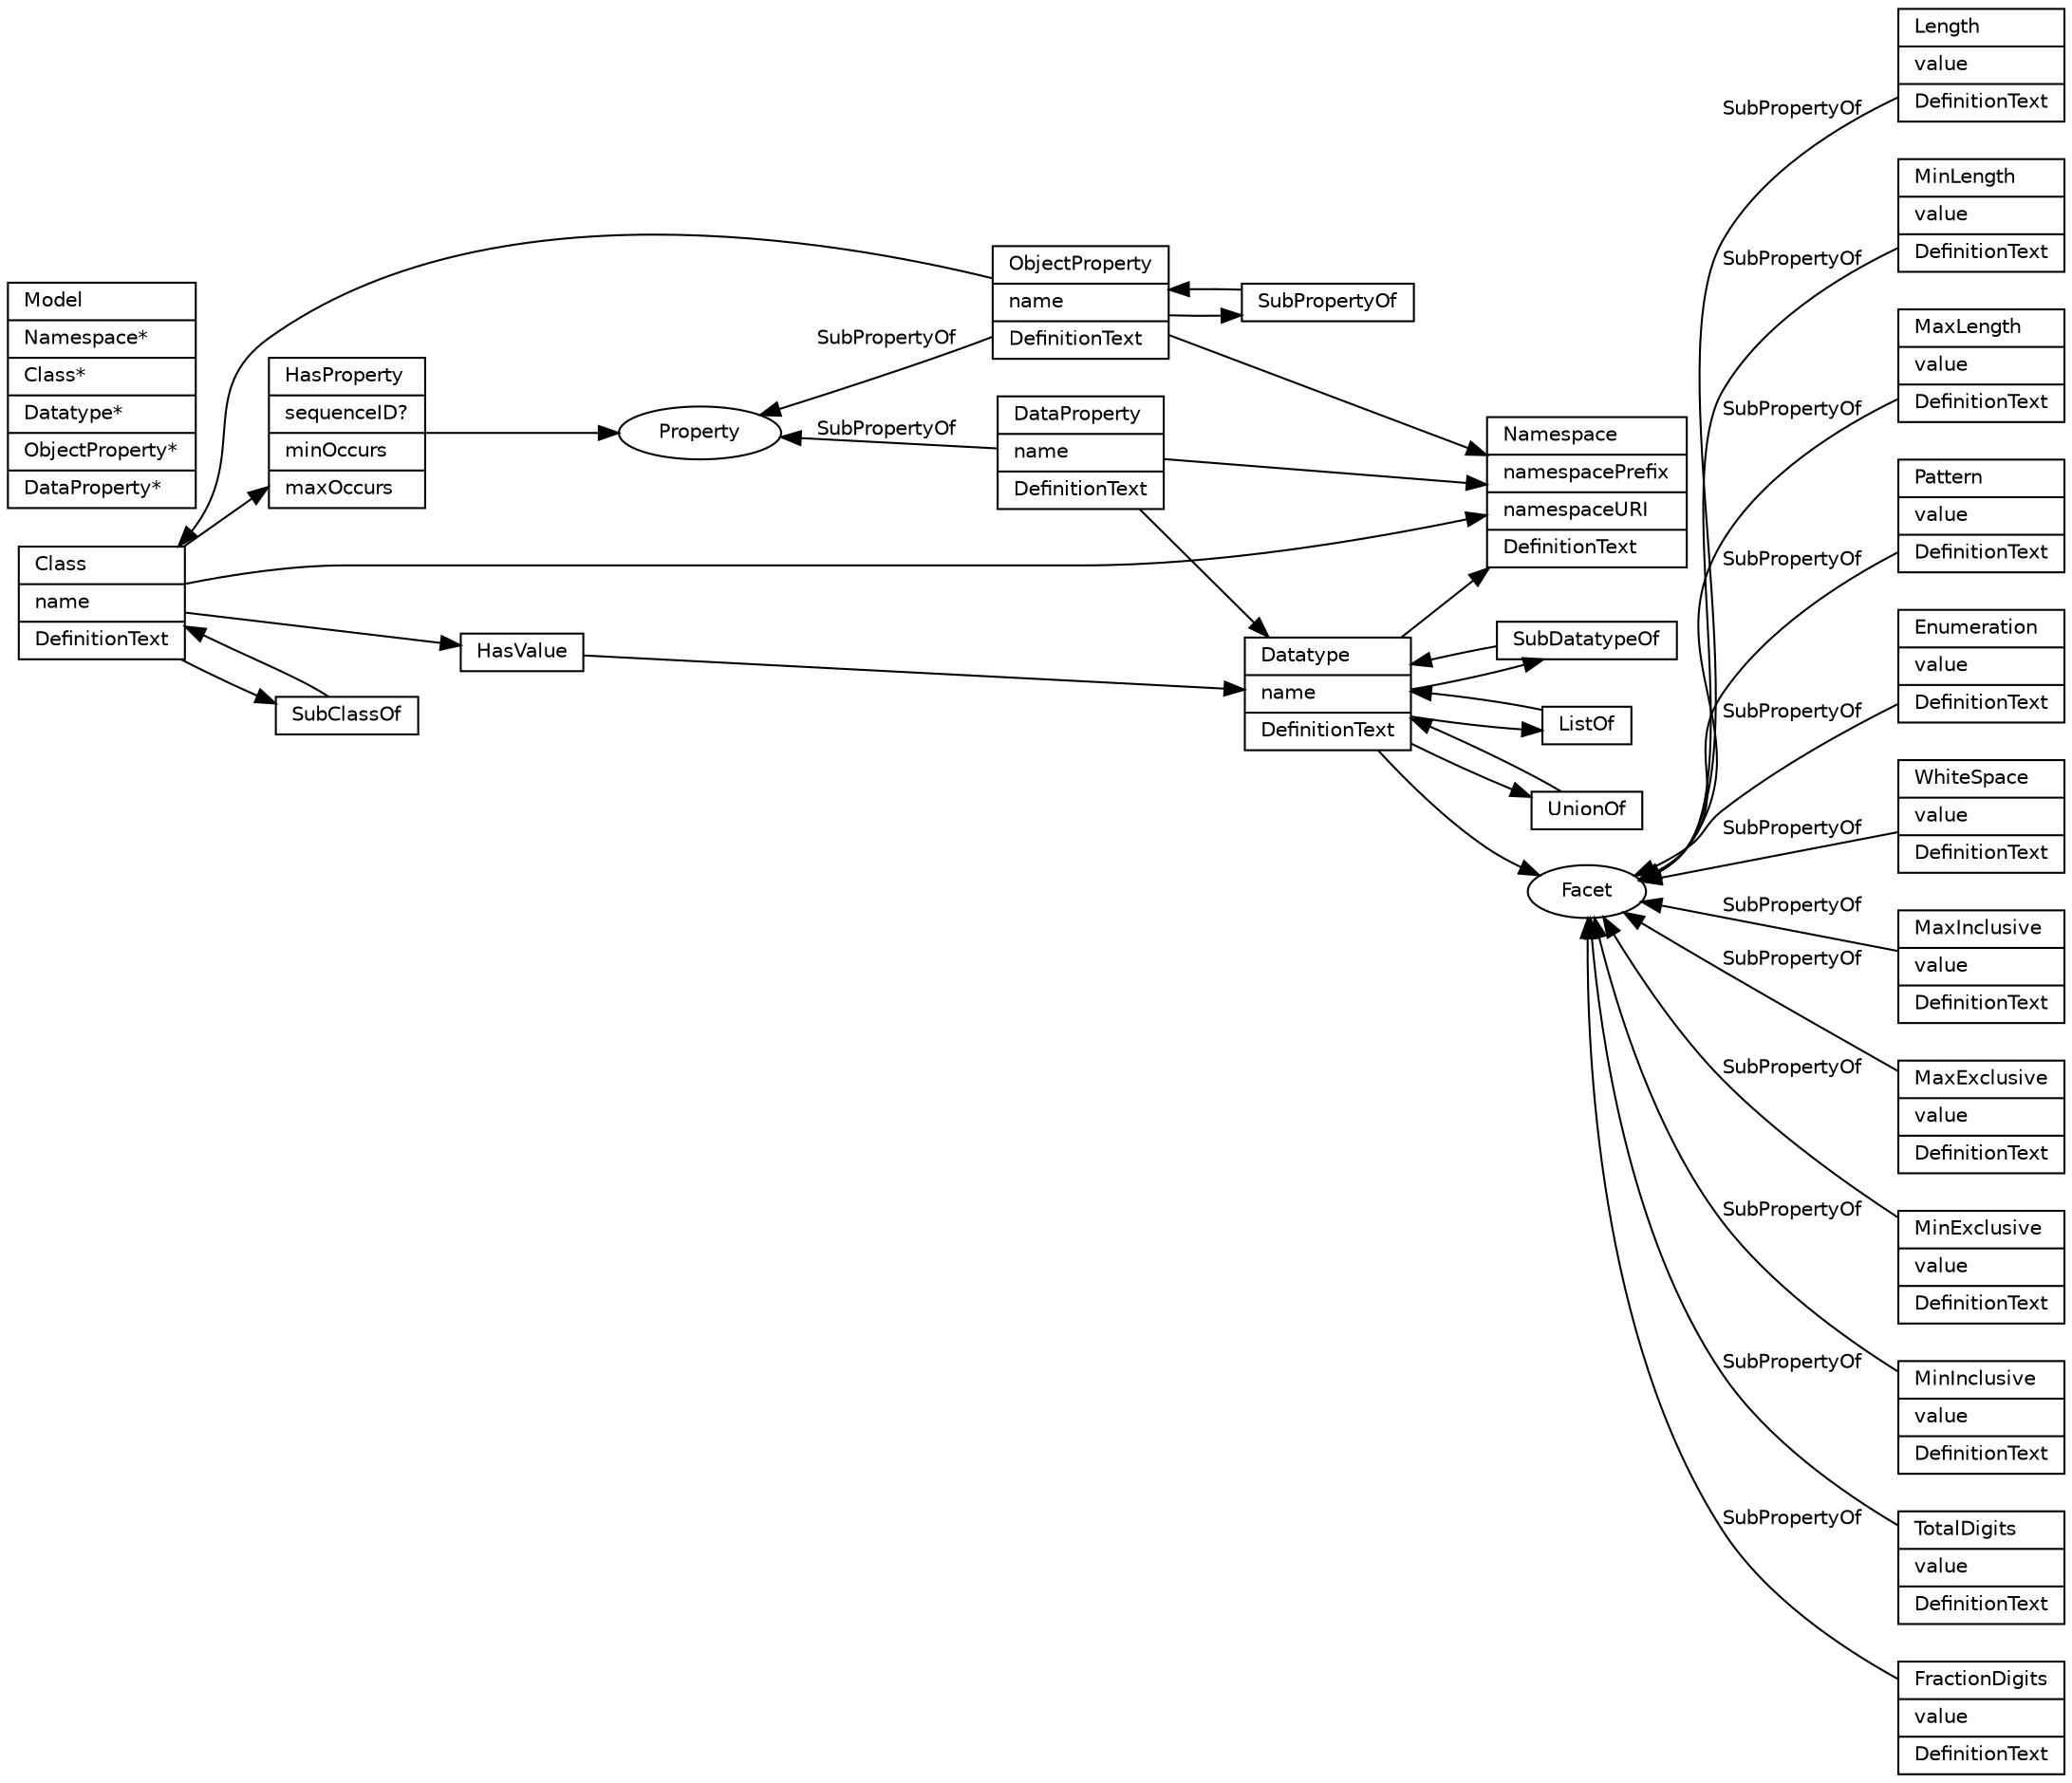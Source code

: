 digraph G {
  edge [fontname = "Helvetica", fontsize = 10, dir = forward];
  node [fontname = "Helvetica", fontsize = 10, width = 0, height = 0];
  rankdir = LR;

  node [shape=record];
  
  Class -> { Namespace HasProperty HasValue SubClassOf };
  Class [label="\N\l|name\l|DefinitionText\l"];
  DataProperty -> { Namespace Datatype };
  DataProperty [label="\N\l|name\l|DefinitionText\l"];
  Datatype -> { Namespace SubDatatypeOf ListOf UnionOf Facet };
  Datatype [label="\N\l|name\l|DefinitionText\l"];
  Facet [shape=ellipse];
  HasProperty -> Property;
  HasProperty [label="\N\l|sequenceID?\l|minOccurs\l|maxOccurs\l"];
  HasValue -> Datatype;
  ListOf -> Datatype;
  Model [label="\N\l|Namespace*\l|Class*\l|Datatype*\l|ObjectProperty*\l|DataProperty*\l"];
  Namespace -> { };
  Namespace [label="\N\l|namespacePrefix\l|namespaceURI\l|DefinitionText\l"];
  ObjectProperty -> { Namespace Class SubPropertyOf };
  ObjectProperty [label="\N\l|name\l|DefinitionText\l"];
  Property [shape=ellipse];
  SubClassOf -> Class;
  SubDatatypeOf -> { Datatype }           
  SubPropertyOf -> ObjectProperty;
  UnionOf -> Datatype;

  // facets
  Length [label="\N\l|value\l|DefinitionText\l"];
  MinLength [label="\N\l|value\l|DefinitionText\l"];
  MaxLength [label="\N\l|value\l|DefinitionText\l"];
  Pattern [label="\N\l|value\l|DefinitionText\l"];
  Enumeration [label="\N\l|value\l|DefinitionText\l"];
  WhiteSpace [label="\N\l|value\l|DefinitionText\l"];
  MaxInclusive [label="\N\l|value\l|DefinitionText\l"];
  MaxExclusive [label="\N\l|value\l|DefinitionText\l"];
  MinExclusive [label="\N\l|value\l|DefinitionText\l"];
  MinInclusive [label="\N\l|value\l|DefinitionText\l"];
  TotalDigits [label="\N\l|value\l|DefinitionText\l"];
  FractionDigits [label="\N\l|value\l|DefinitionText\l"];

  edge [dir=back, label="SubPropertyOf"];
  Property -> { DataProperty ObjectProperty };
  Facet -> { Length MinLength MaxLength Pattern Enumeration WhiteSpace MaxInclusive MaxExclusive MinExclusive MinInclusive TotalDigits FractionDigits }
}
